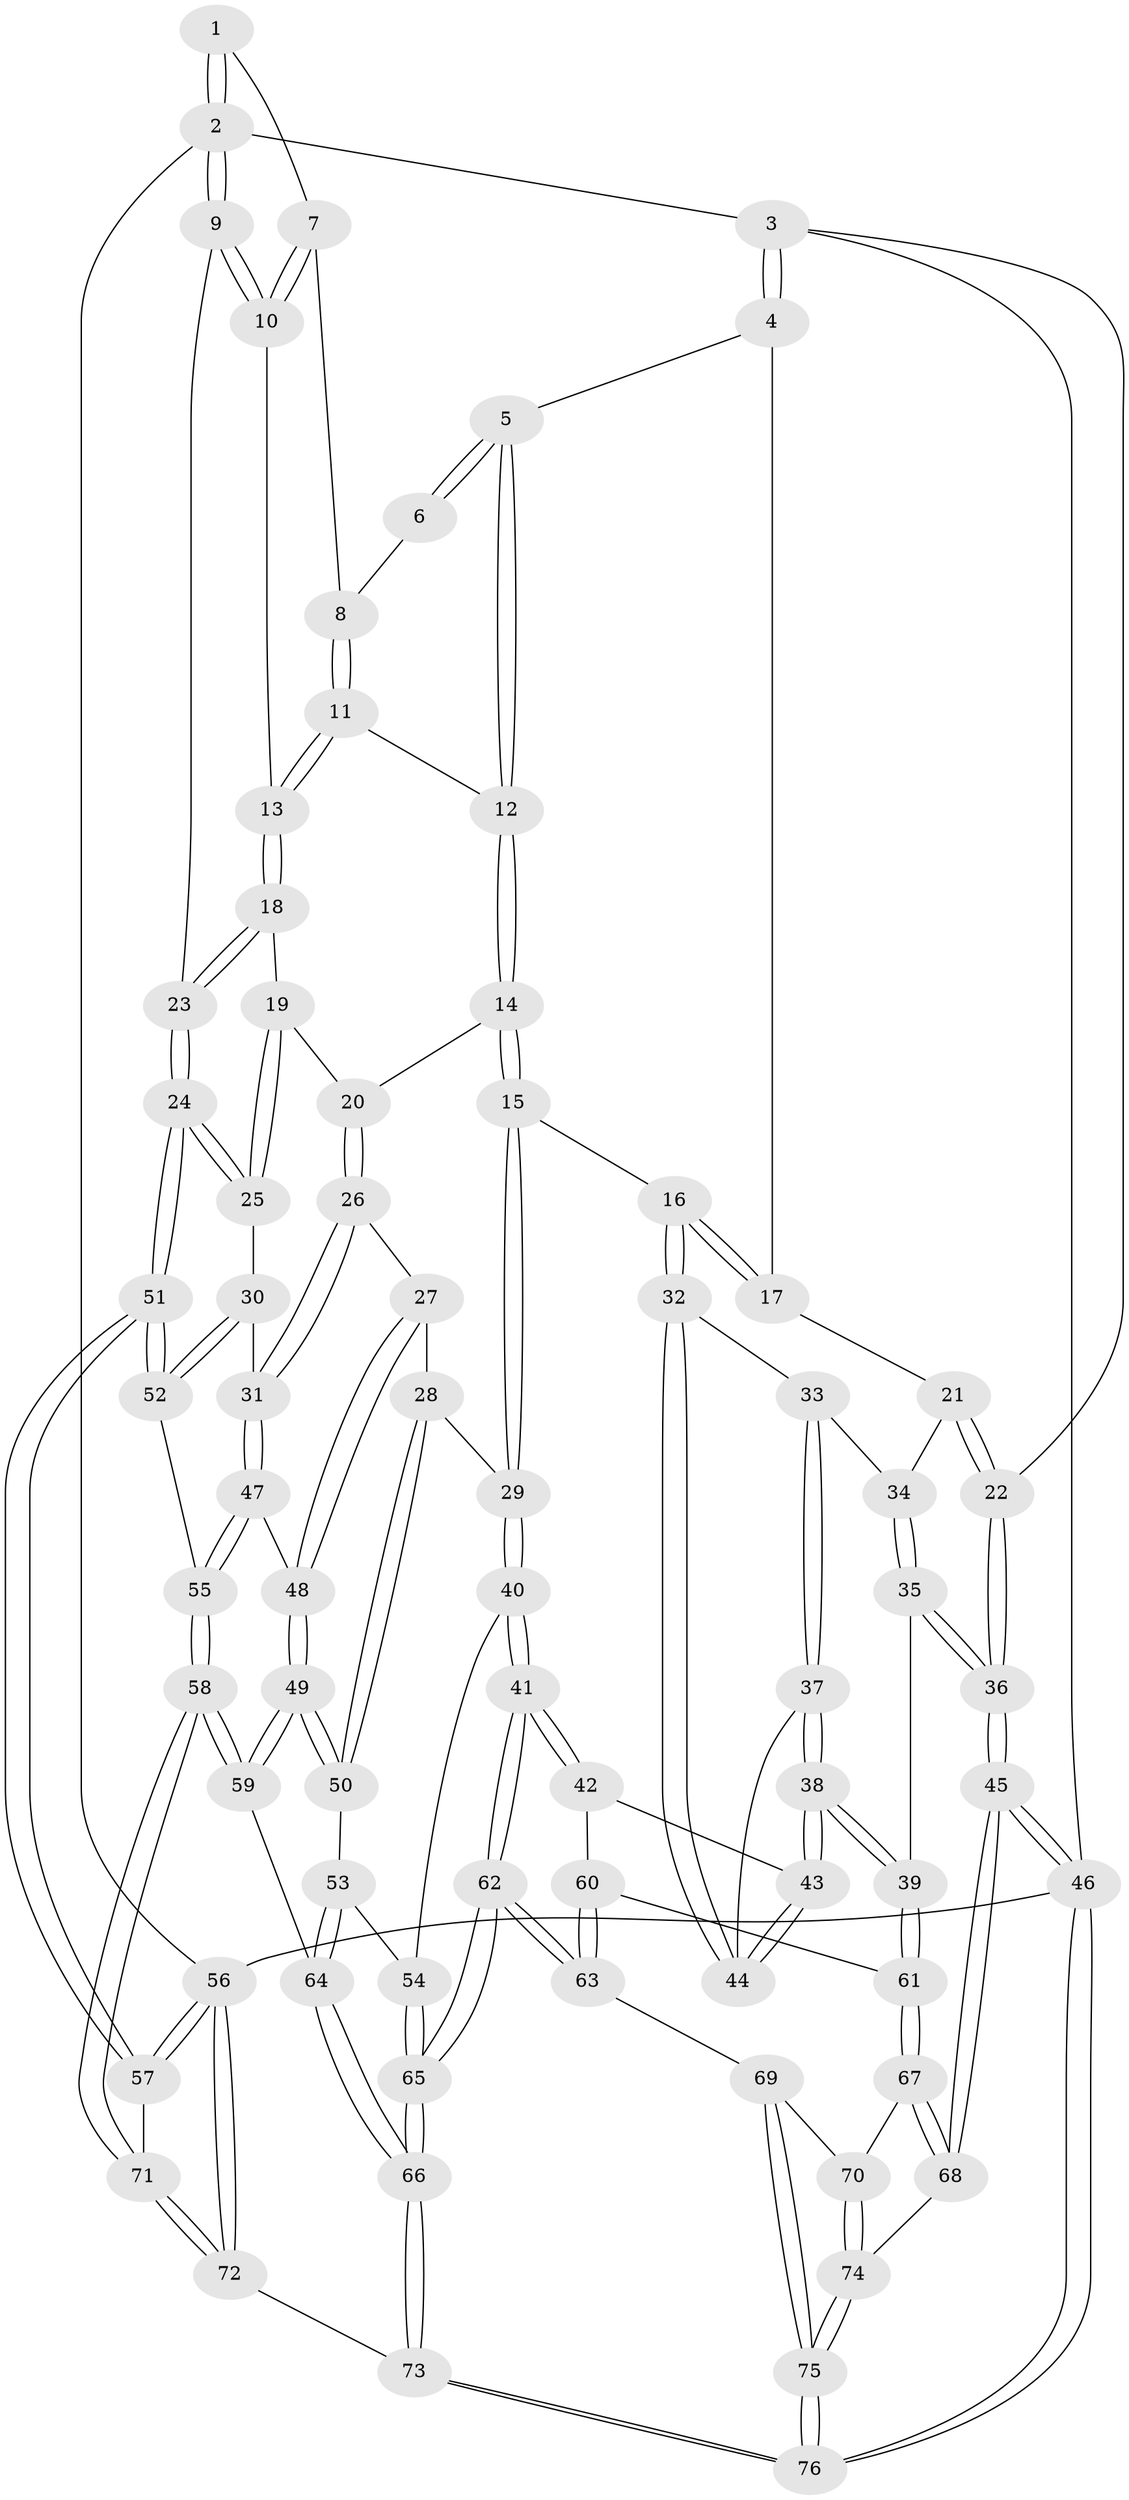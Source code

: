 // Generated by graph-tools (version 1.1) at 2025/27/03/09/25 03:27:10]
// undirected, 76 vertices, 187 edges
graph export_dot {
graph [start="1"]
  node [color=gray90,style=filled];
  1 [pos="+0.8534563960517609+0"];
  2 [pos="+1+0"];
  3 [pos="+0+0"];
  4 [pos="+0.0015304714955237872+0"];
  5 [pos="+0.2208392521006505+0"];
  6 [pos="+0.5121588405945959+0"];
  7 [pos="+0.8065512241022249+0.01088402616799833"];
  8 [pos="+0.6172981748151217+0.06051548253704498"];
  9 [pos="+1+0"];
  10 [pos="+0.8204287511054105+0.14450206912916713"];
  11 [pos="+0.6344287430218045+0.18086375837862992"];
  12 [pos="+0.4662630622524362+0.24518809849545717"];
  13 [pos="+0.8025095498692797+0.23971814820664242"];
  14 [pos="+0.4451348609302329+0.3419460821635289"];
  15 [pos="+0.3884705080982653+0.4332804205863351"];
  16 [pos="+0.36873288113483005+0.4355991306379902"];
  17 [pos="+0.2355891372546909+0.31786571894191595"];
  18 [pos="+0.8178258525563402+0.2653045644236874"];
  19 [pos="+0.7739666475810643+0.38232389914270826"];
  20 [pos="+0.7571747116682215+0.4004535769823537"];
  21 [pos="+0.00810804608157313+0.41526655281276903"];
  22 [pos="+0+0.29579399779208126"];
  23 [pos="+1+0.2941078393121567"];
  24 [pos="+1+0.5496788825023257"];
  25 [pos="+0.9846626007973546+0.557605164799652"];
  26 [pos="+0.7086770426020823+0.5231400714354784"];
  27 [pos="+0.69211380875929+0.5350206026539894"];
  28 [pos="+0.6828750754928773+0.5386804863852552"];
  29 [pos="+0.48433509406906905+0.5503525899887329"];
  30 [pos="+0.8769757694630548+0.6214750667382828"];
  31 [pos="+0.8560230395690276+0.630418609452903"];
  32 [pos="+0.3027700937846902+0.4816899558084515"];
  33 [pos="+0.23118758290734703+0.5081137004496579"];
  34 [pos="+0.049379862867953206+0.4500000296803093"];
  35 [pos="+0.07351192431557337+0.7023034314367926"];
  36 [pos="+0+0.7031822032405919"];
  37 [pos="+0.18545015772839585+0.6088133294532591"];
  38 [pos="+0.12179764368920028+0.7118956800489634"];
  39 [pos="+0.11371359718372569+0.7183795026270731"];
  40 [pos="+0.4789475694822146+0.627809320540795"];
  41 [pos="+0.37827970247375736+0.7363892759672619"];
  42 [pos="+0.3309515759291801+0.717004204896281"];
  43 [pos="+0.3095544766536724+0.7008328234918703"];
  44 [pos="+0.3036015707052434+0.6717584625829659"];
  45 [pos="+0+0.8963699426689195"];
  46 [pos="+0+1"];
  47 [pos="+0.8437514361462929+0.6775740792820399"];
  48 [pos="+0.7417550236747902+0.7181537698850158"];
  49 [pos="+0.7180855603195879+0.751430254934205"];
  50 [pos="+0.6380585902448661+0.7290305451553936"];
  51 [pos="+1+0.7500416382188975"];
  52 [pos="+1+0.780729808419441"];
  53 [pos="+0.5998202275127914+0.7415325609810169"];
  54 [pos="+0.572138645826134+0.7429638557401671"];
  55 [pos="+0.89257372644256+0.8093607195325393"];
  56 [pos="+1+1"];
  57 [pos="+1+0.9910166013653853"];
  58 [pos="+0.8461820853543948+0.8675341942523123"];
  59 [pos="+0.735385342755077+0.7946003291361847"];
  60 [pos="+0.25749972295237844+0.7791974435750858"];
  61 [pos="+0.1214801395664339+0.7445176136630253"];
  62 [pos="+0.40083383705074793+0.9534070529611218"];
  63 [pos="+0.3353219102558937+0.9276736181041128"];
  64 [pos="+0.6633301816908083+0.8588254487673668"];
  65 [pos="+0.4516924767863288+1"];
  66 [pos="+0.5197897185965136+1"];
  67 [pos="+0.12483299216469623+0.781410459057551"];
  68 [pos="+0.042767070442746025+0.8813667090383608"];
  69 [pos="+0.23680465417592178+0.9049384403466733"];
  70 [pos="+0.16741047353092903+0.8425765154865769"];
  71 [pos="+0.8437233160409693+0.8993261715966022"];
  72 [pos="+0.7199540104282807+1"];
  73 [pos="+0.5263861105827233+1"];
  74 [pos="+0.08165460125093485+0.9715085769608451"];
  75 [pos="+0.08914280773383983+1"];
  76 [pos="+0+1"];
  1 -- 2;
  1 -- 2;
  1 -- 7;
  2 -- 3;
  2 -- 9;
  2 -- 9;
  2 -- 56;
  3 -- 4;
  3 -- 4;
  3 -- 22;
  3 -- 46;
  4 -- 5;
  4 -- 17;
  5 -- 6;
  5 -- 6;
  5 -- 12;
  5 -- 12;
  6 -- 8;
  7 -- 8;
  7 -- 10;
  7 -- 10;
  8 -- 11;
  8 -- 11;
  9 -- 10;
  9 -- 10;
  9 -- 23;
  10 -- 13;
  11 -- 12;
  11 -- 13;
  11 -- 13;
  12 -- 14;
  12 -- 14;
  13 -- 18;
  13 -- 18;
  14 -- 15;
  14 -- 15;
  14 -- 20;
  15 -- 16;
  15 -- 29;
  15 -- 29;
  16 -- 17;
  16 -- 17;
  16 -- 32;
  16 -- 32;
  17 -- 21;
  18 -- 19;
  18 -- 23;
  18 -- 23;
  19 -- 20;
  19 -- 25;
  19 -- 25;
  20 -- 26;
  20 -- 26;
  21 -- 22;
  21 -- 22;
  21 -- 34;
  22 -- 36;
  22 -- 36;
  23 -- 24;
  23 -- 24;
  24 -- 25;
  24 -- 25;
  24 -- 51;
  24 -- 51;
  25 -- 30;
  26 -- 27;
  26 -- 31;
  26 -- 31;
  27 -- 28;
  27 -- 48;
  27 -- 48;
  28 -- 29;
  28 -- 50;
  28 -- 50;
  29 -- 40;
  29 -- 40;
  30 -- 31;
  30 -- 52;
  30 -- 52;
  31 -- 47;
  31 -- 47;
  32 -- 33;
  32 -- 44;
  32 -- 44;
  33 -- 34;
  33 -- 37;
  33 -- 37;
  34 -- 35;
  34 -- 35;
  35 -- 36;
  35 -- 36;
  35 -- 39;
  36 -- 45;
  36 -- 45;
  37 -- 38;
  37 -- 38;
  37 -- 44;
  38 -- 39;
  38 -- 39;
  38 -- 43;
  38 -- 43;
  39 -- 61;
  39 -- 61;
  40 -- 41;
  40 -- 41;
  40 -- 54;
  41 -- 42;
  41 -- 42;
  41 -- 62;
  41 -- 62;
  42 -- 43;
  42 -- 60;
  43 -- 44;
  43 -- 44;
  45 -- 46;
  45 -- 46;
  45 -- 68;
  45 -- 68;
  46 -- 76;
  46 -- 76;
  46 -- 56;
  47 -- 48;
  47 -- 55;
  47 -- 55;
  48 -- 49;
  48 -- 49;
  49 -- 50;
  49 -- 50;
  49 -- 59;
  49 -- 59;
  50 -- 53;
  51 -- 52;
  51 -- 52;
  51 -- 57;
  51 -- 57;
  52 -- 55;
  53 -- 54;
  53 -- 64;
  53 -- 64;
  54 -- 65;
  54 -- 65;
  55 -- 58;
  55 -- 58;
  56 -- 57;
  56 -- 57;
  56 -- 72;
  56 -- 72;
  57 -- 71;
  58 -- 59;
  58 -- 59;
  58 -- 71;
  58 -- 71;
  59 -- 64;
  60 -- 61;
  60 -- 63;
  60 -- 63;
  61 -- 67;
  61 -- 67;
  62 -- 63;
  62 -- 63;
  62 -- 65;
  62 -- 65;
  63 -- 69;
  64 -- 66;
  64 -- 66;
  65 -- 66;
  65 -- 66;
  66 -- 73;
  66 -- 73;
  67 -- 68;
  67 -- 68;
  67 -- 70;
  68 -- 74;
  69 -- 70;
  69 -- 75;
  69 -- 75;
  70 -- 74;
  70 -- 74;
  71 -- 72;
  71 -- 72;
  72 -- 73;
  73 -- 76;
  73 -- 76;
  74 -- 75;
  74 -- 75;
  75 -- 76;
  75 -- 76;
}
